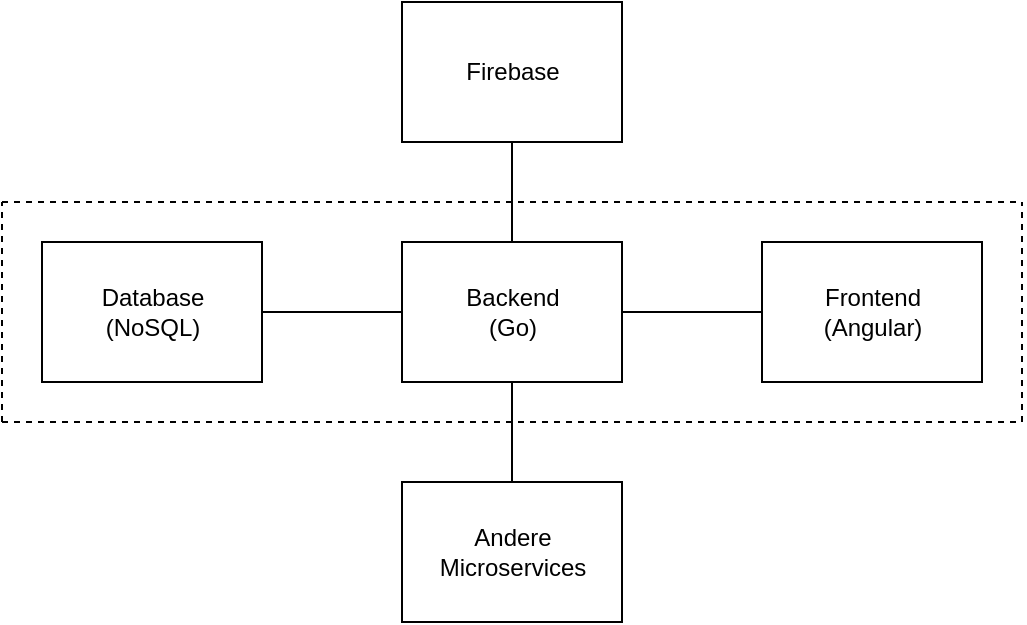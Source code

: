 <mxfile version="13.0.9" type="device"><diagram id="-ZkauqTs7FRJqneKBaVP" name="Page-1"><mxGraphModel dx="868" dy="479" grid="1" gridSize="10" guides="1" tooltips="1" connect="1" arrows="1" fold="1" page="1" pageScale="1" pageWidth="827" pageHeight="1169" math="0" shadow="0"><root><mxCell id="0"/><mxCell id="1" parent="0"/><mxCell id="B_U-vvTYo0ZiIUg4ezOl-1" value="&lt;div&gt;Firebase&lt;/div&gt;" style="html=1;" vertex="1" parent="1"><mxGeometry x="350" y="90" width="110" height="70" as="geometry"/></mxCell><mxCell id="B_U-vvTYo0ZiIUg4ezOl-2" value="Database&lt;br&gt;(NoSQL)" style="html=1;" vertex="1" parent="1"><mxGeometry x="170" y="210" width="110" height="70" as="geometry"/></mxCell><mxCell id="B_U-vvTYo0ZiIUg4ezOl-3" value="&lt;div&gt;Andere &lt;br&gt;&lt;/div&gt;&lt;div&gt;Microservices&lt;/div&gt;" style="html=1;" vertex="1" parent="1"><mxGeometry x="350" y="330" width="110" height="70" as="geometry"/></mxCell><mxCell id="B_U-vvTYo0ZiIUg4ezOl-4" value="Frontend&lt;br&gt;(Angular)" style="html=1;" vertex="1" parent="1"><mxGeometry x="530" y="210" width="110" height="70" as="geometry"/></mxCell><mxCell id="B_U-vvTYo0ZiIUg4ezOl-5" value="Backend&lt;br&gt;(Go)" style="html=1;" vertex="1" parent="1"><mxGeometry x="350" y="210" width="110" height="70" as="geometry"/></mxCell><mxCell id="B_U-vvTYo0ZiIUg4ezOl-6" value="" style="endArrow=none;html=1;entryX=0.5;entryY=1;entryDx=0;entryDy=0;exitX=0.5;exitY=0;exitDx=0;exitDy=0;" edge="1" parent="1" source="B_U-vvTYo0ZiIUg4ezOl-5" target="B_U-vvTYo0ZiIUg4ezOl-1"><mxGeometry width="50" height="50" relative="1" as="geometry"><mxPoint x="180" y="150" as="sourcePoint"/><mxPoint x="230" y="100" as="targetPoint"/></mxGeometry></mxCell><mxCell id="B_U-vvTYo0ZiIUg4ezOl-7" value="" style="endArrow=none;html=1;entryX=0;entryY=0.5;entryDx=0;entryDy=0;exitX=1;exitY=0.5;exitDx=0;exitDy=0;" edge="1" parent="1" source="B_U-vvTYo0ZiIUg4ezOl-5" target="B_U-vvTYo0ZiIUg4ezOl-4"><mxGeometry width="50" height="50" relative="1" as="geometry"><mxPoint x="405" y="210" as="sourcePoint"/><mxPoint x="405" y="160" as="targetPoint"/></mxGeometry></mxCell><mxCell id="B_U-vvTYo0ZiIUg4ezOl-8" value="" style="endArrow=none;html=1;entryX=0;entryY=0.5;entryDx=0;entryDy=0;exitX=1;exitY=0.5;exitDx=0;exitDy=0;" edge="1" parent="1" source="B_U-vvTYo0ZiIUg4ezOl-2" target="B_U-vvTYo0ZiIUg4ezOl-5"><mxGeometry width="50" height="50" relative="1" as="geometry"><mxPoint x="130" y="170" as="sourcePoint"/><mxPoint x="180" y="120" as="targetPoint"/></mxGeometry></mxCell><mxCell id="B_U-vvTYo0ZiIUg4ezOl-9" value="" style="endArrow=none;html=1;entryX=0.5;entryY=1;entryDx=0;entryDy=0;exitX=0.5;exitY=0;exitDx=0;exitDy=0;" edge="1" parent="1" source="B_U-vvTYo0ZiIUg4ezOl-3" target="B_U-vvTYo0ZiIUg4ezOl-5"><mxGeometry width="50" height="50" relative="1" as="geometry"><mxPoint x="170" y="400" as="sourcePoint"/><mxPoint x="220" y="350" as="targetPoint"/></mxGeometry></mxCell><mxCell id="B_U-vvTYo0ZiIUg4ezOl-10" value="" style="endArrow=none;dashed=1;html=1;" edge="1" parent="1"><mxGeometry width="50" height="50" relative="1" as="geometry"><mxPoint x="150" y="190" as="sourcePoint"/><mxPoint x="660" y="190" as="targetPoint"/></mxGeometry></mxCell><mxCell id="B_U-vvTYo0ZiIUg4ezOl-11" value="" style="endArrow=none;dashed=1;html=1;" edge="1" parent="1"><mxGeometry width="50" height="50" relative="1" as="geometry"><mxPoint x="150" y="300" as="sourcePoint"/><mxPoint x="660" y="300" as="targetPoint"/></mxGeometry></mxCell><mxCell id="B_U-vvTYo0ZiIUg4ezOl-12" value="" style="endArrow=none;dashed=1;html=1;" edge="1" parent="1"><mxGeometry width="50" height="50" relative="1" as="geometry"><mxPoint x="150" y="300" as="sourcePoint"/><mxPoint x="150" y="190" as="targetPoint"/></mxGeometry></mxCell><mxCell id="B_U-vvTYo0ZiIUg4ezOl-13" value="" style="endArrow=none;dashed=1;html=1;" edge="1" parent="1"><mxGeometry width="50" height="50" relative="1" as="geometry"><mxPoint x="660" y="300" as="sourcePoint"/><mxPoint x="660" y="190" as="targetPoint"/></mxGeometry></mxCell></root></mxGraphModel></diagram></mxfile>
